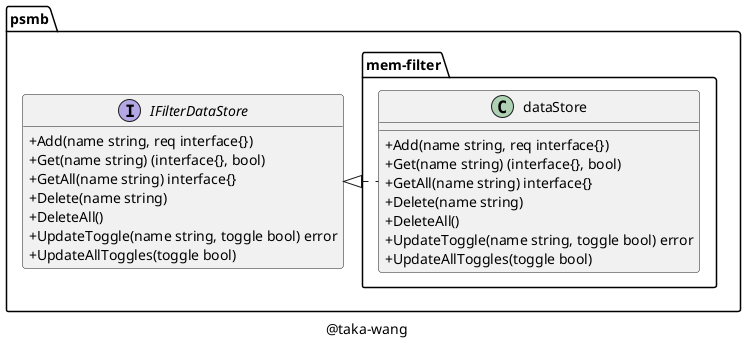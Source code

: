 @startuml

set namespaceSeparator /

skinparam classAttributeIconSize 0

class psmb/mem-filter/dataStore {
	+Add(name string, req interface{})
	+Get(name string) (interface{}, bool)
	+GetAll(name string) interface{}
	+Delete(name string)
	+DeleteAll()
	+UpdateToggle(name string, toggle bool) error
	+UpdateAllToggles(toggle bool)
}

interface psmb/IFilterDataStore {
	+Add(name string, req interface{})
	+Get(name string) (interface{}, bool)
	+GetAll(name string) interface{}
	+Delete(name string)
	+DeleteAll()
	+UpdateToggle(name string, toggle bool) error
	+UpdateAllToggles(toggle bool)
}

"psmb/IFilterDataStore" <|. "psmb/mem-filter/dataStore"

caption @taka-wang

hide interface fields

@enduml